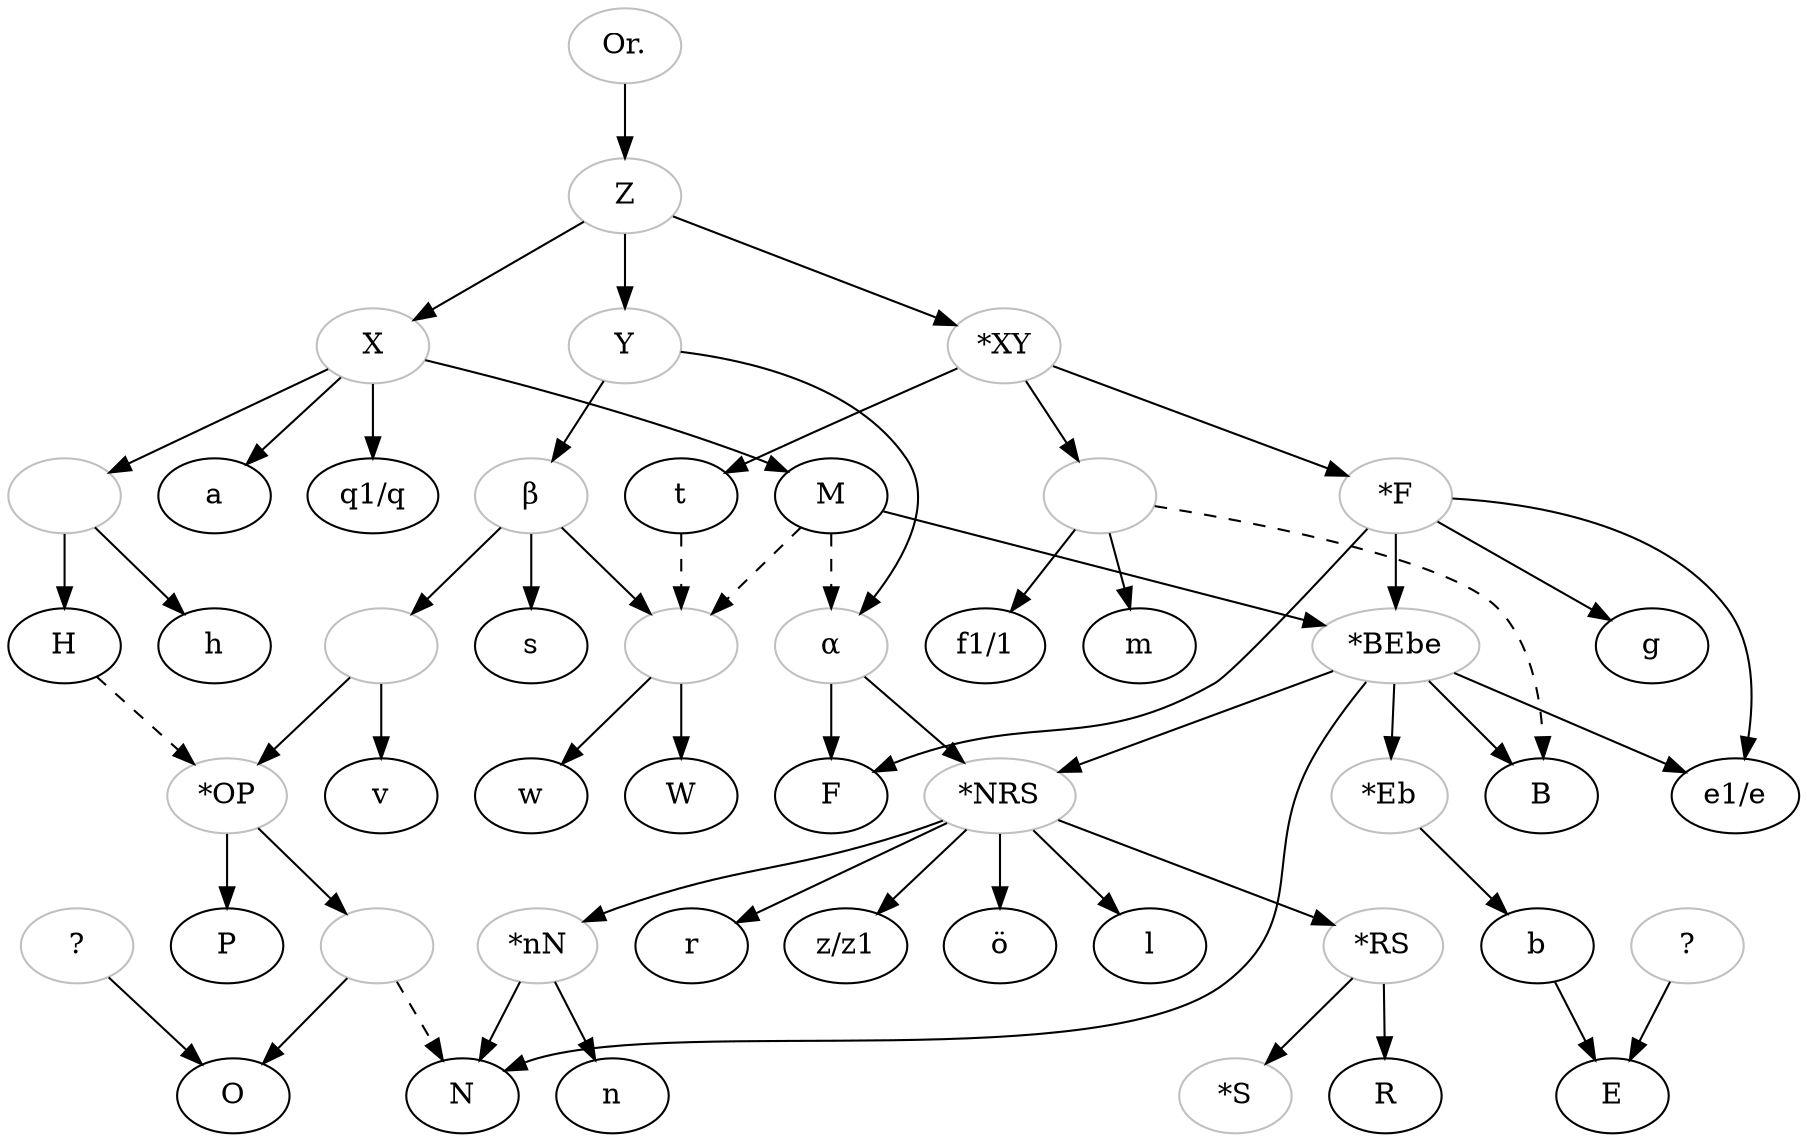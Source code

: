
digraph {

    original[color="grey", label="Or."]
    archetyp[color="grey", label=Z]
    X[color="grey"]
    starXY[color="grey", label="*XY"]
    Y[color="grey"]
    1[color="grey", label=""]
    a
    q1slashq[label="q1/q"]
    M
    H
    h
    2[color="grey", label=""]
    m
    f1slashf[label="f1/1"]
    starF[color="grey", label="*F"]
    t
    alpha[color="grey", label="α"]
    beta[color="grey", label="β"]
    starBEbe[color="grey", label="*BEbe"]
    B
    starEb[color="grey", label="*Eb"]
    b
    E
    questionprime[color="grey", label="?"]
    e1slashe[label="e1/e"]
    N
    F
    starNRS[color="grey", label="*NRS"]
    g
    starnN[color="grey", label="*nN"]
    l
    r
    zslashz1[label="z/z1"]
    oe[label="ö"]
    starRS[color="grey", label="*RS"]
    n
    R
    starS[color="grey", label="*S"]
    4[color="grey", label=""]
    s
    5[color="grey", label=""]
    w
    W
    v
    starOP[color="grey", label="*OP"]
    O
    P
    questionsec[color="grey", label="?"]
    6[color="grey", label=""]
    

   original -> archetyp
   archetyp -> X
   archetyp -> starXY
   archetyp -> Y

   X -> 1
   X -> a
   X -> q1slashq
   X -> M

   1 -> H
   1 -> h
   
   starXY -> 2
   starXY -> starF
   starXY -> t
   
   2 -> m
   2 -> f1slashf

   Y -> beta
   Y -> alpha

   M -> starBEbe

   starF -> starBEbe
   starF -> e1slashe
   starF -> F
   starF -> g

   starBEbe -> starEb
   starBEbe -> e1slashe
   starBEbe -> N
   starBEbe -> starNRS
   starBEbe -> B

   starEb -> b

   b -> E

   questionprime -> E

   alpha -> F 
   alpha -> starNRS

   starNRS -> starnN
   starNRS -> l
   starNRS -> r
   starNRS -> zslashz1
   starNRS -> oe
   starNRS -> starRS

   starnN -> n
   starnN -> N

   starRS -> R
   starRS -> starS

   beta -> s
   beta -> 5
   beta -> 4

   4 -> w
   4 -> W

   5 -> v
   5 -> starOP

   starOP -> P
   starOP -> 6

   6 -> O

   questionsec -> O

   H -> starOP [style="dashed"]
   M -> alpha [style="dashed"]
   M -> 4 [style="dashed"]
   2 -> B [style="dashed"]
   t -> 4 [style="dashed"]
   6 -> N [style="dashed"]

}
